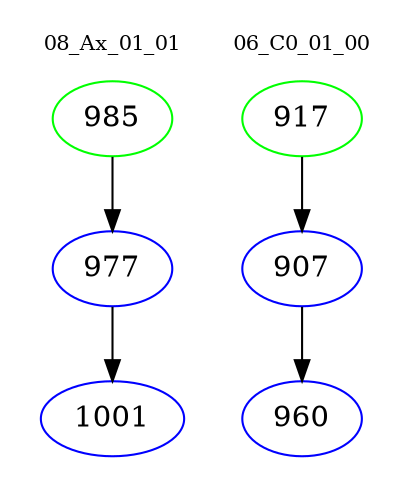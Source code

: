 digraph{
subgraph cluster_0 {
color = white
label = "08_Ax_01_01";
fontsize=10;
T0_985 [label="985", color="green"]
T0_985 -> T0_977 [color="black"]
T0_977 [label="977", color="blue"]
T0_977 -> T0_1001 [color="black"]
T0_1001 [label="1001", color="blue"]
}
subgraph cluster_1 {
color = white
label = "06_C0_01_00";
fontsize=10;
T1_917 [label="917", color="green"]
T1_917 -> T1_907 [color="black"]
T1_907 [label="907", color="blue"]
T1_907 -> T1_960 [color="black"]
T1_960 [label="960", color="blue"]
}
}
